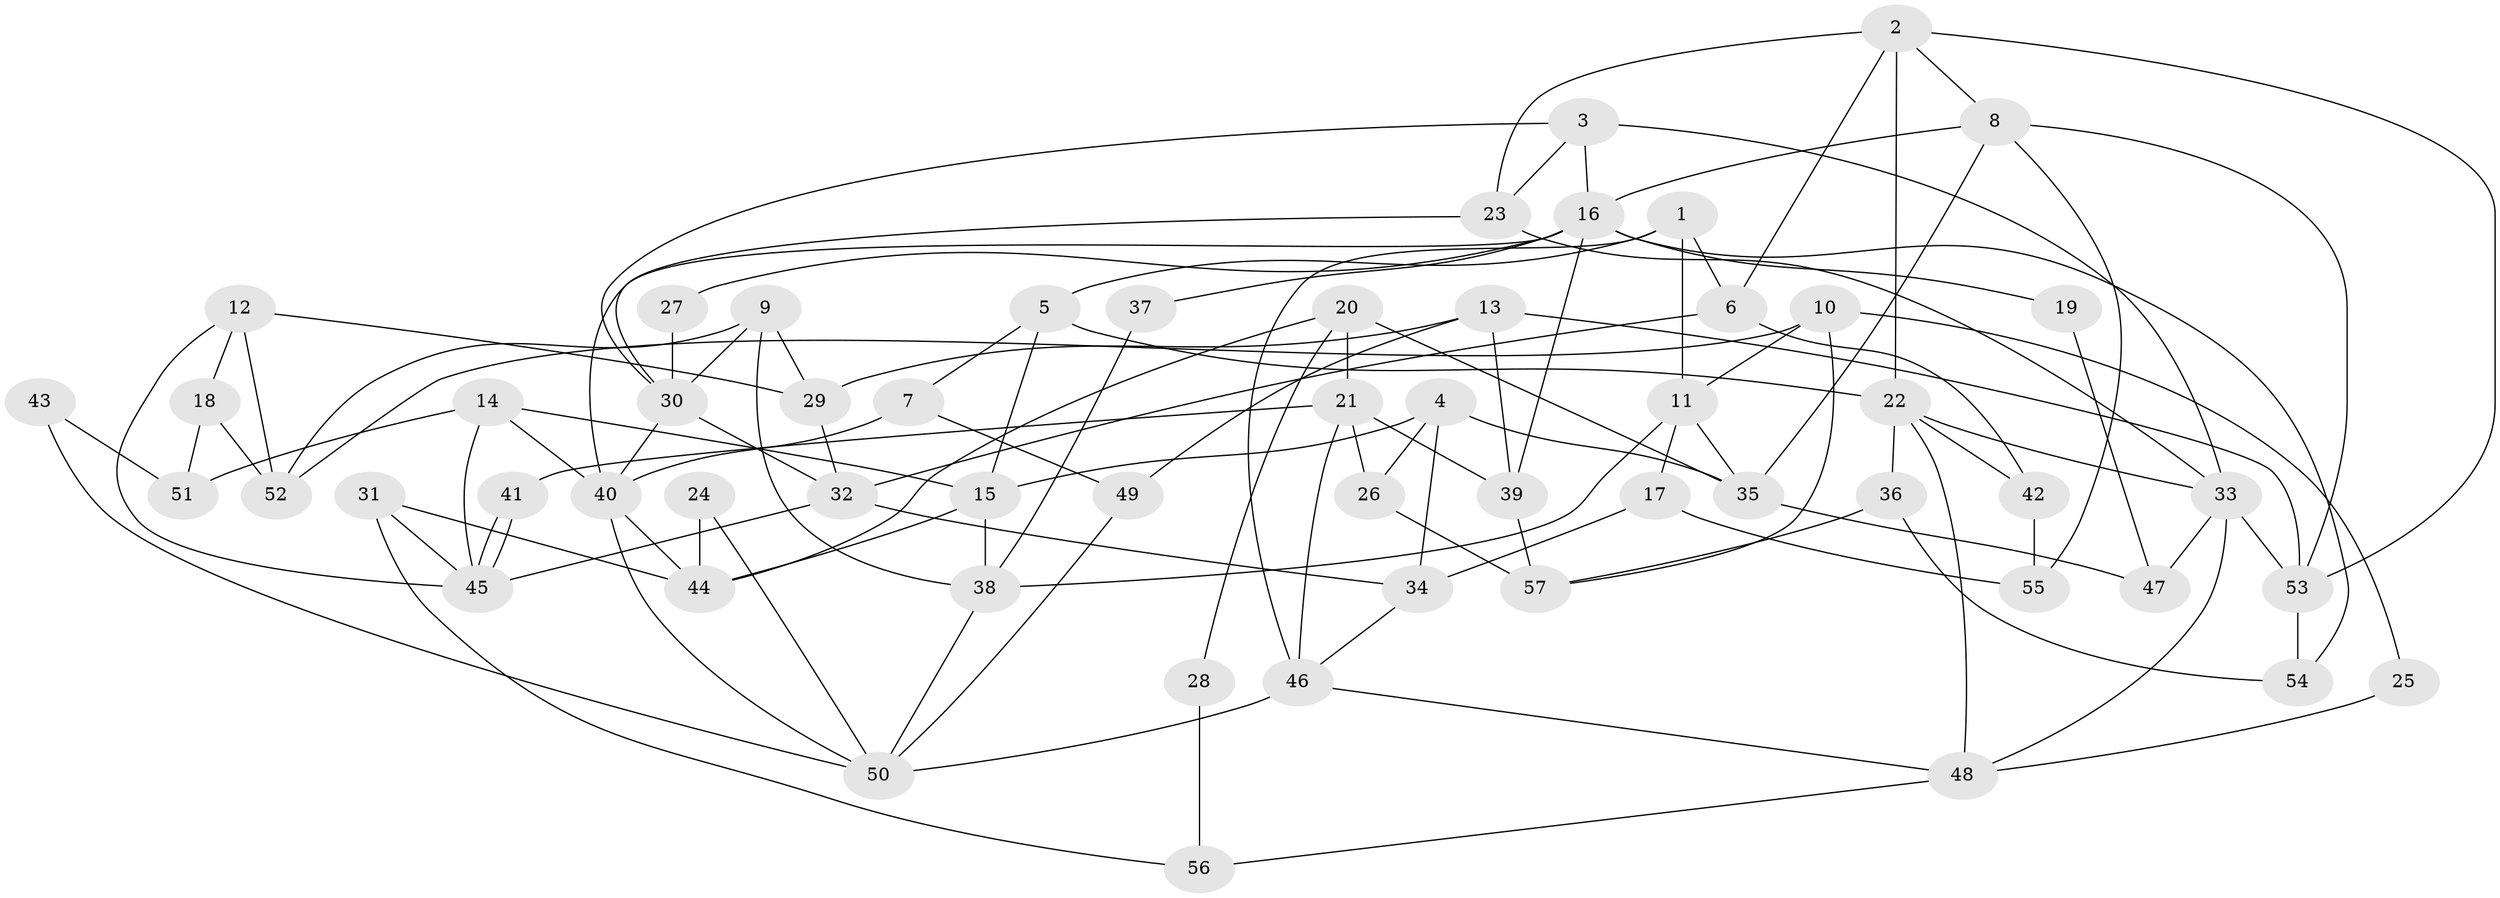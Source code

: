 // coarse degree distribution, {6: 0.23529411764705882, 5: 0.08823529411764706, 4: 0.17647058823529413, 7: 0.17647058823529413, 8: 0.08823529411764706, 3: 0.08823529411764706, 2: 0.14705882352941177}
// Generated by graph-tools (version 1.1) at 2025/41/03/06/25 10:41:56]
// undirected, 57 vertices, 114 edges
graph export_dot {
graph [start="1"]
  node [color=gray90,style=filled];
  1;
  2;
  3;
  4;
  5;
  6;
  7;
  8;
  9;
  10;
  11;
  12;
  13;
  14;
  15;
  16;
  17;
  18;
  19;
  20;
  21;
  22;
  23;
  24;
  25;
  26;
  27;
  28;
  29;
  30;
  31;
  32;
  33;
  34;
  35;
  36;
  37;
  38;
  39;
  40;
  41;
  42;
  43;
  44;
  45;
  46;
  47;
  48;
  49;
  50;
  51;
  52;
  53;
  54;
  55;
  56;
  57;
  1 -- 6;
  1 -- 46;
  1 -- 5;
  1 -- 11;
  2 -- 22;
  2 -- 53;
  2 -- 6;
  2 -- 8;
  2 -- 23;
  3 -- 16;
  3 -- 30;
  3 -- 23;
  3 -- 33;
  4 -- 15;
  4 -- 34;
  4 -- 26;
  4 -- 35;
  5 -- 22;
  5 -- 7;
  5 -- 15;
  6 -- 32;
  6 -- 42;
  7 -- 49;
  7 -- 40;
  8 -- 55;
  8 -- 16;
  8 -- 35;
  8 -- 53;
  9 -- 38;
  9 -- 30;
  9 -- 29;
  9 -- 52;
  10 -- 52;
  10 -- 11;
  10 -- 25;
  10 -- 57;
  11 -- 35;
  11 -- 17;
  11 -- 38;
  12 -- 29;
  12 -- 45;
  12 -- 18;
  12 -- 52;
  13 -- 39;
  13 -- 53;
  13 -- 29;
  13 -- 49;
  14 -- 40;
  14 -- 45;
  14 -- 15;
  14 -- 51;
  15 -- 38;
  15 -- 44;
  16 -- 40;
  16 -- 19;
  16 -- 27;
  16 -- 37;
  16 -- 39;
  16 -- 54;
  17 -- 34;
  17 -- 55;
  18 -- 52;
  18 -- 51;
  19 -- 47;
  20 -- 35;
  20 -- 21;
  20 -- 28;
  20 -- 44;
  21 -- 39;
  21 -- 46;
  21 -- 26;
  21 -- 41;
  22 -- 33;
  22 -- 36;
  22 -- 42;
  22 -- 48;
  23 -- 30;
  23 -- 33;
  24 -- 44;
  24 -- 50;
  25 -- 48;
  26 -- 57;
  27 -- 30;
  28 -- 56;
  29 -- 32;
  30 -- 40;
  30 -- 32;
  31 -- 44;
  31 -- 45;
  31 -- 56;
  32 -- 34;
  32 -- 45;
  33 -- 47;
  33 -- 48;
  33 -- 53;
  34 -- 46;
  35 -- 47;
  36 -- 54;
  36 -- 57;
  37 -- 38;
  38 -- 50;
  39 -- 57;
  40 -- 44;
  40 -- 50;
  41 -- 45;
  41 -- 45;
  42 -- 55;
  43 -- 51;
  43 -- 50;
  46 -- 48;
  46 -- 50;
  48 -- 56;
  49 -- 50;
  53 -- 54;
}
